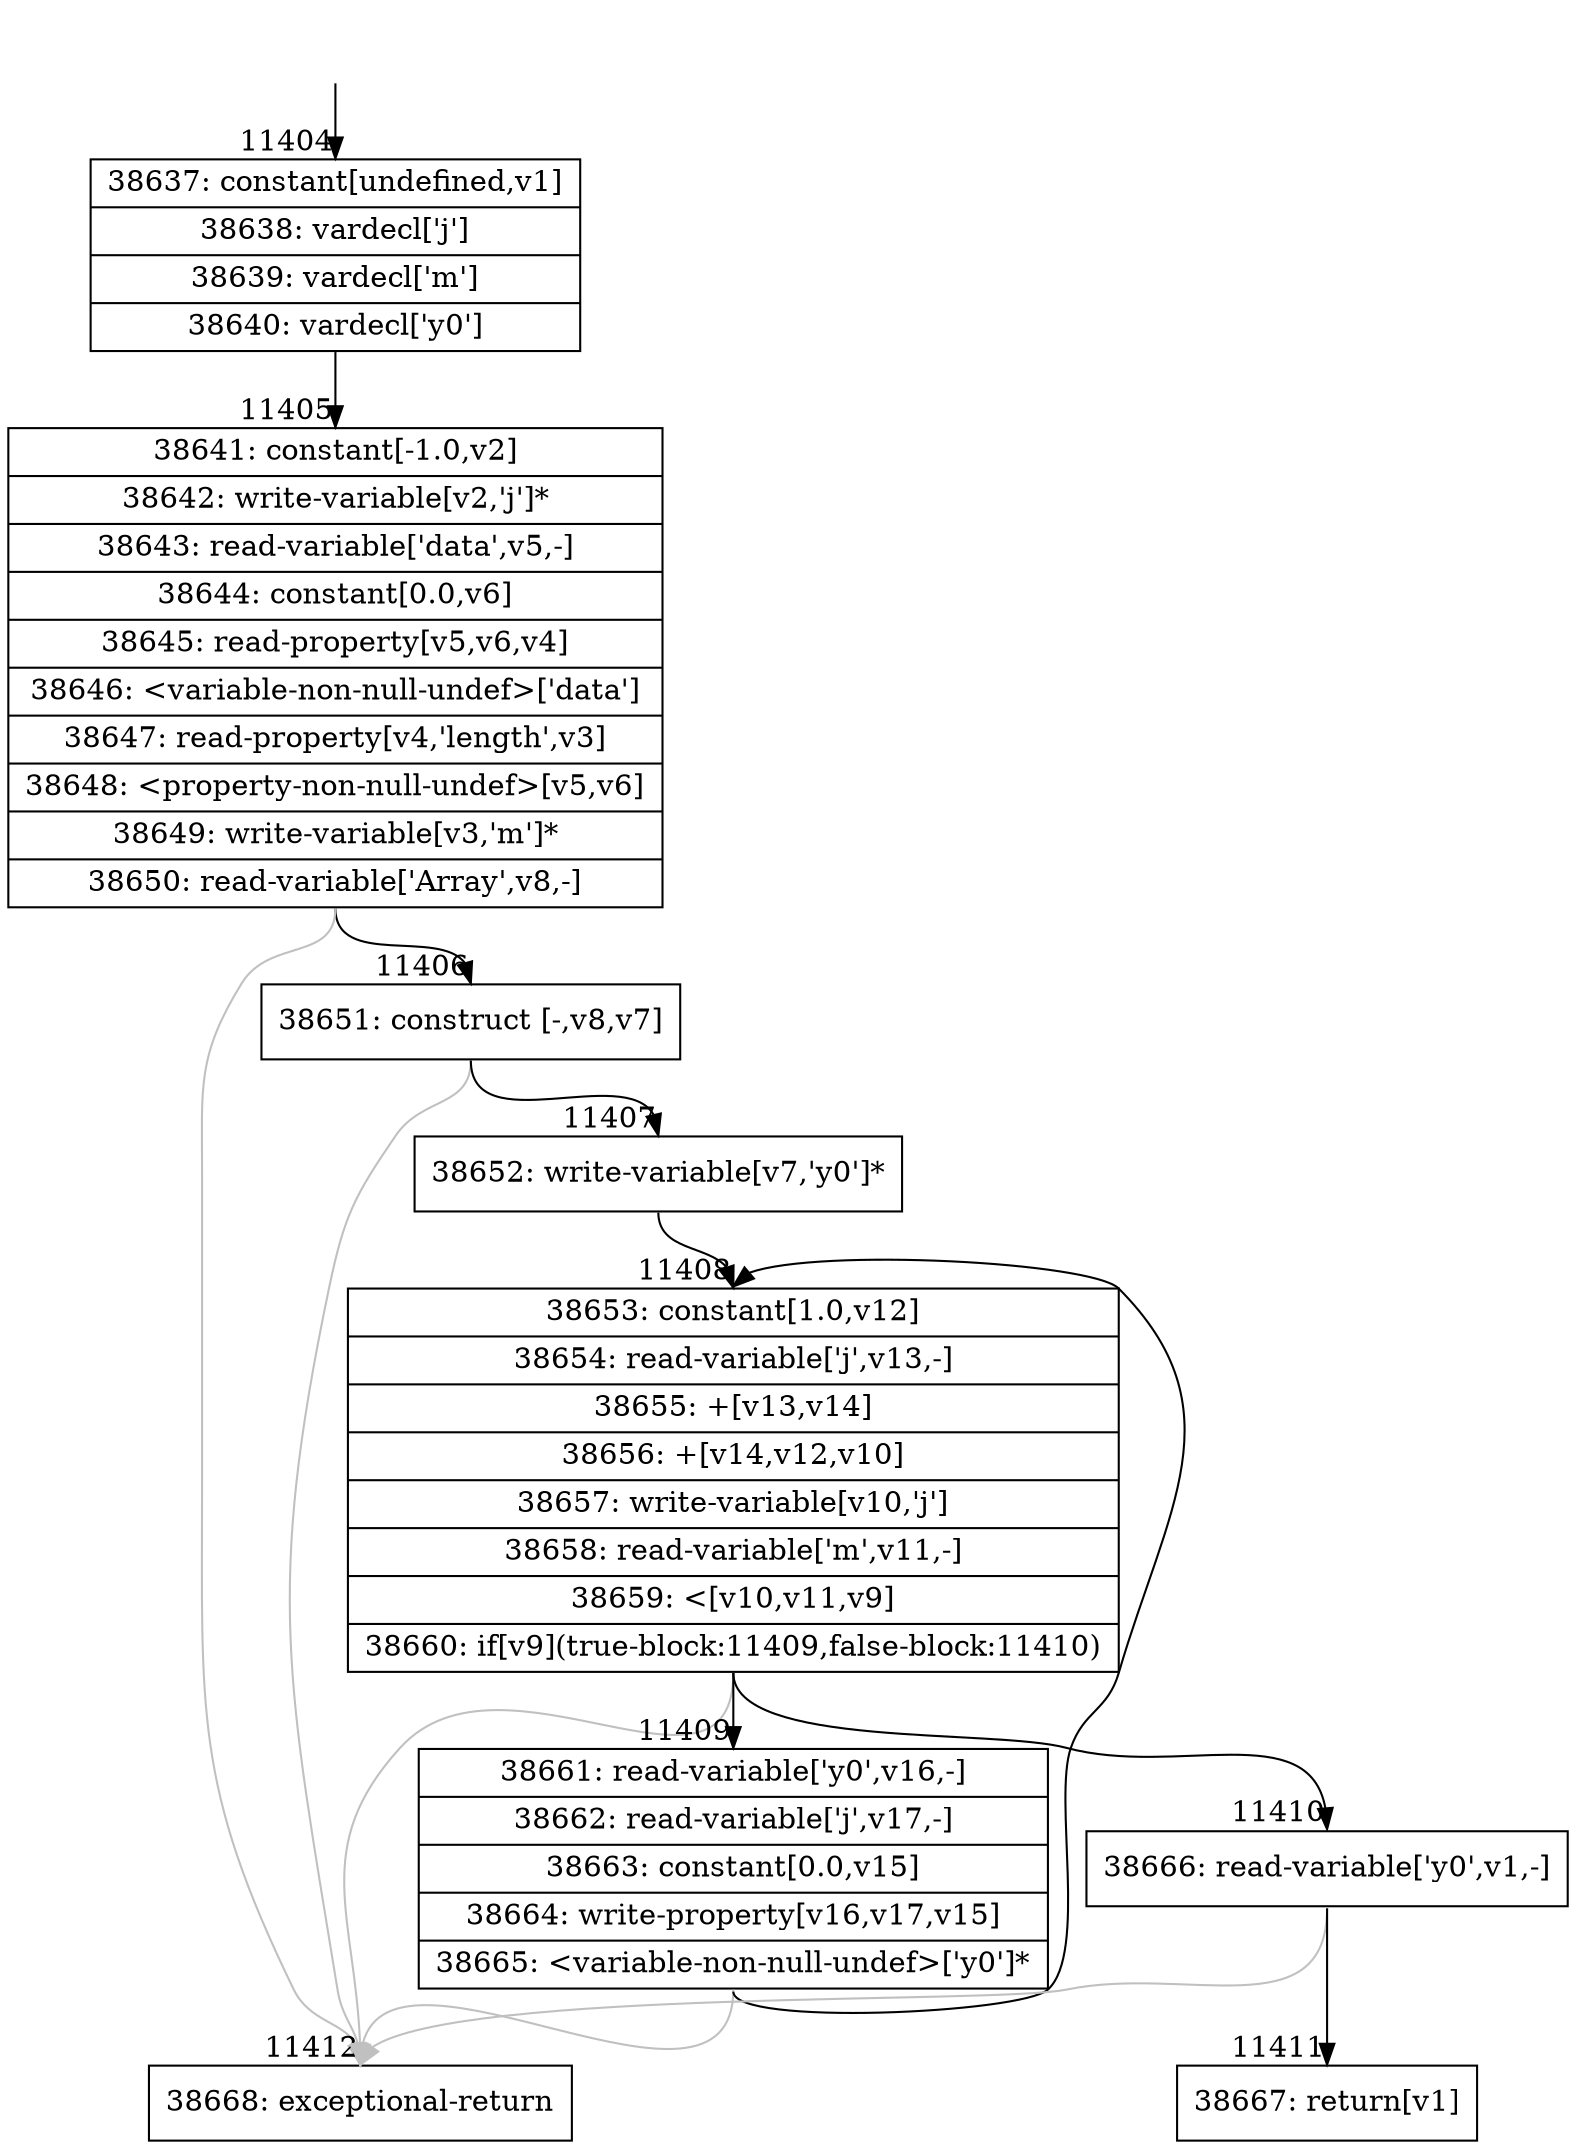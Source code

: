 digraph {
rankdir="TD"
BB_entry1050[shape=none,label=""];
BB_entry1050 -> BB11404 [tailport=s, headport=n, headlabel="    11404"]
BB11404 [shape=record label="{38637: constant[undefined,v1]|38638: vardecl['j']|38639: vardecl['m']|38640: vardecl['y0']}" ] 
BB11404 -> BB11405 [tailport=s, headport=n, headlabel="      11405"]
BB11405 [shape=record label="{38641: constant[-1.0,v2]|38642: write-variable[v2,'j']*|38643: read-variable['data',v5,-]|38644: constant[0.0,v6]|38645: read-property[v5,v6,v4]|38646: \<variable-non-null-undef\>['data']|38647: read-property[v4,'length',v3]|38648: \<property-non-null-undef\>[v5,v6]|38649: write-variable[v3,'m']*|38650: read-variable['Array',v8,-]}" ] 
BB11405 -> BB11406 [tailport=s, headport=n, headlabel="      11406"]
BB11405 -> BB11412 [tailport=s, headport=n, color=gray, headlabel="      11412"]
BB11406 [shape=record label="{38651: construct [-,v8,v7]}" ] 
BB11406 -> BB11407 [tailport=s, headport=n, headlabel="      11407"]
BB11406 -> BB11412 [tailport=s, headport=n, color=gray]
BB11407 [shape=record label="{38652: write-variable[v7,'y0']*}" ] 
BB11407 -> BB11408 [tailport=s, headport=n, headlabel="      11408"]
BB11408 [shape=record label="{38653: constant[1.0,v12]|38654: read-variable['j',v13,-]|38655: +[v13,v14]|38656: +[v14,v12,v10]|38657: write-variable[v10,'j']|38658: read-variable['m',v11,-]|38659: \<[v10,v11,v9]|38660: if[v9](true-block:11409,false-block:11410)}" ] 
BB11408 -> BB11409 [tailport=s, headport=n, headlabel="      11409"]
BB11408 -> BB11410 [tailport=s, headport=n, headlabel="      11410"]
BB11408 -> BB11412 [tailport=s, headport=n, color=gray]
BB11409 [shape=record label="{38661: read-variable['y0',v16,-]|38662: read-variable['j',v17,-]|38663: constant[0.0,v15]|38664: write-property[v16,v17,v15]|38665: \<variable-non-null-undef\>['y0']*}" ] 
BB11409 -> BB11408 [tailport=s, headport=n]
BB11409 -> BB11412 [tailport=s, headport=n, color=gray]
BB11410 [shape=record label="{38666: read-variable['y0',v1,-]}" ] 
BB11410 -> BB11411 [tailport=s, headport=n, headlabel="      11411"]
BB11410 -> BB11412 [tailport=s, headport=n, color=gray]
BB11411 [shape=record label="{38667: return[v1]}" ] 
BB11412 [shape=record label="{38668: exceptional-return}" ] 
//#$~ 6786
}
